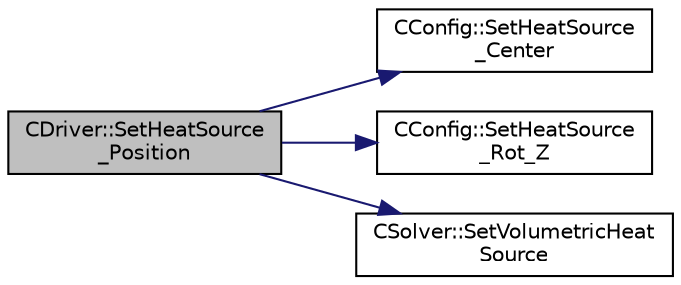 digraph "CDriver::SetHeatSource_Position"
{
 // LATEX_PDF_SIZE
  edge [fontname="Helvetica",fontsize="10",labelfontname="Helvetica",labelfontsize="10"];
  node [fontname="Helvetica",fontsize="10",shape=record];
  rankdir="LR";
  Node1 [label="CDriver::SetHeatSource\l_Position",height=0.2,width=0.4,color="black", fillcolor="grey75", style="filled", fontcolor="black",tooltip="Set the position of the heat source."];
  Node1 -> Node2 [color="midnightblue",fontsize="10",style="solid",fontname="Helvetica"];
  Node2 [label="CConfig::SetHeatSource\l_Center",height=0.2,width=0.4,color="black", fillcolor="white", style="filled",URL="$classCConfig.html#a2cf38a8bde7a7aab011eacbab7caec2a",tooltip="Set the position of the center of the volumetric heat source."];
  Node1 -> Node3 [color="midnightblue",fontsize="10",style="solid",fontname="Helvetica"];
  Node3 [label="CConfig::SetHeatSource\l_Rot_Z",height=0.2,width=0.4,color="black", fillcolor="white", style="filled",URL="$classCConfig.html#a496fd3fa8cc4e0691ed173d7a8e079f2",tooltip="Set the rotation angle of the volumetric heat source in axis Z."];
  Node1 -> Node4 [color="midnightblue",fontsize="10",style="solid",fontname="Helvetica"];
  Node4 [label="CSolver::SetVolumetricHeat\lSource",height=0.2,width=0.4,color="black", fillcolor="white", style="filled",URL="$classCSolver.html#abb25683e5a7b507e9f43a3c82aa3e452",tooltip="A virtual member. Set the volumetric heat source."];
}
